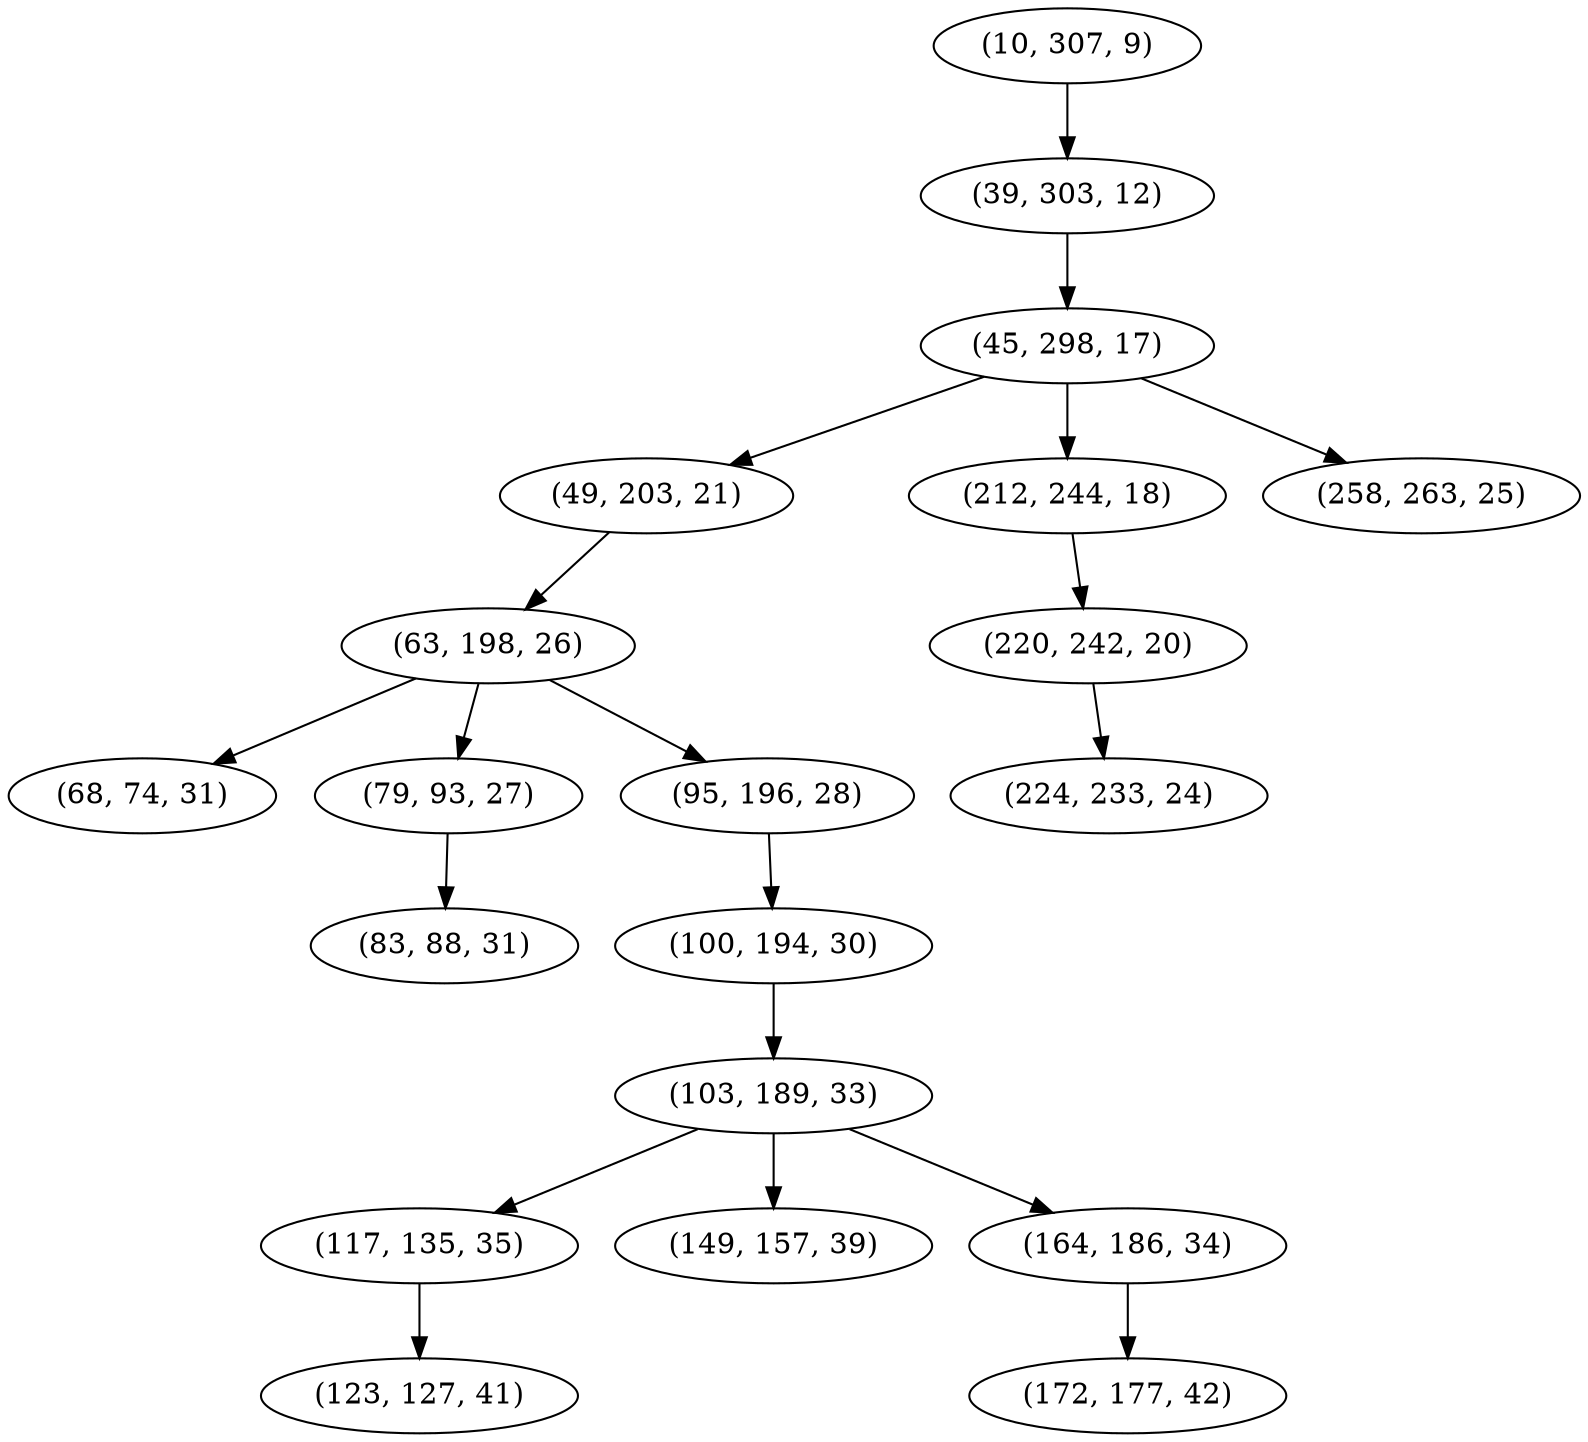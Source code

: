 digraph tree {
    "(10, 307, 9)";
    "(39, 303, 12)";
    "(45, 298, 17)";
    "(49, 203, 21)";
    "(63, 198, 26)";
    "(68, 74, 31)";
    "(79, 93, 27)";
    "(83, 88, 31)";
    "(95, 196, 28)";
    "(100, 194, 30)";
    "(103, 189, 33)";
    "(117, 135, 35)";
    "(123, 127, 41)";
    "(149, 157, 39)";
    "(164, 186, 34)";
    "(172, 177, 42)";
    "(212, 244, 18)";
    "(220, 242, 20)";
    "(224, 233, 24)";
    "(258, 263, 25)";
    "(10, 307, 9)" -> "(39, 303, 12)";
    "(39, 303, 12)" -> "(45, 298, 17)";
    "(45, 298, 17)" -> "(49, 203, 21)";
    "(45, 298, 17)" -> "(212, 244, 18)";
    "(45, 298, 17)" -> "(258, 263, 25)";
    "(49, 203, 21)" -> "(63, 198, 26)";
    "(63, 198, 26)" -> "(68, 74, 31)";
    "(63, 198, 26)" -> "(79, 93, 27)";
    "(63, 198, 26)" -> "(95, 196, 28)";
    "(79, 93, 27)" -> "(83, 88, 31)";
    "(95, 196, 28)" -> "(100, 194, 30)";
    "(100, 194, 30)" -> "(103, 189, 33)";
    "(103, 189, 33)" -> "(117, 135, 35)";
    "(103, 189, 33)" -> "(149, 157, 39)";
    "(103, 189, 33)" -> "(164, 186, 34)";
    "(117, 135, 35)" -> "(123, 127, 41)";
    "(164, 186, 34)" -> "(172, 177, 42)";
    "(212, 244, 18)" -> "(220, 242, 20)";
    "(220, 242, 20)" -> "(224, 233, 24)";
}
